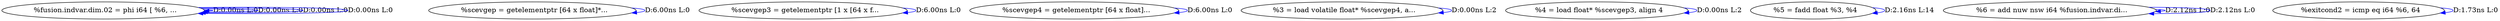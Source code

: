 digraph {
Node0x2cd5eb0[label="  %fusion.indvar.dim.02 = phi i64 [ %6, ..."];
Node0x2cd5eb0 -> Node0x2cd5eb0[label="D:0.00ns L:0",color=blue];
Node0x2cd5eb0 -> Node0x2cd5eb0[label="D:0.00ns L:0",color=blue];
Node0x2cd5eb0 -> Node0x2cd5eb0[label="D:0.00ns L:0",color=blue];
Node0x2cd5eb0 -> Node0x2cd5eb0[label="D:0.00ns L:0",color=blue];
Node0x2cd5f90[label="  %scevgep = getelementptr [64 x float]*..."];
Node0x2cd5f90 -> Node0x2cd5f90[label="D:6.00ns L:0",color=blue];
Node0x2cd6070[label="  %scevgep3 = getelementptr [1 x [64 x f..."];
Node0x2cd6070 -> Node0x2cd6070[label="D:6.00ns L:0",color=blue];
Node0x2cd6150[label="  %scevgep4 = getelementptr [64 x float]..."];
Node0x2cd6150 -> Node0x2cd6150[label="D:6.00ns L:0",color=blue];
Node0x2cd6230[label="  %3 = load volatile float* %scevgep4, a..."];
Node0x2cd6230 -> Node0x2cd6230[label="D:0.00ns L:2",color=blue];
Node0x2cd6310[label="  %4 = load float* %scevgep3, align 4"];
Node0x2cd6310 -> Node0x2cd6310[label="D:0.00ns L:2",color=blue];
Node0x2cd63f0[label="  %5 = fadd float %3, %4"];
Node0x2cd63f0 -> Node0x2cd63f0[label="D:2.16ns L:14",color=blue];
Node0x2cd65b0[label="  %6 = add nuw nsw i64 %fusion.indvar.di..."];
Node0x2cd65b0 -> Node0x2cd65b0[label="D:2.12ns L:0",color=blue];
Node0x2cd65b0 -> Node0x2cd65b0[label="D:2.12ns L:0",color=blue];
Node0x2cd6690[label="  %exitcond2 = icmp eq i64 %6, 64"];
Node0x2cd6690 -> Node0x2cd6690[label="D:1.73ns L:0",color=blue];
}
